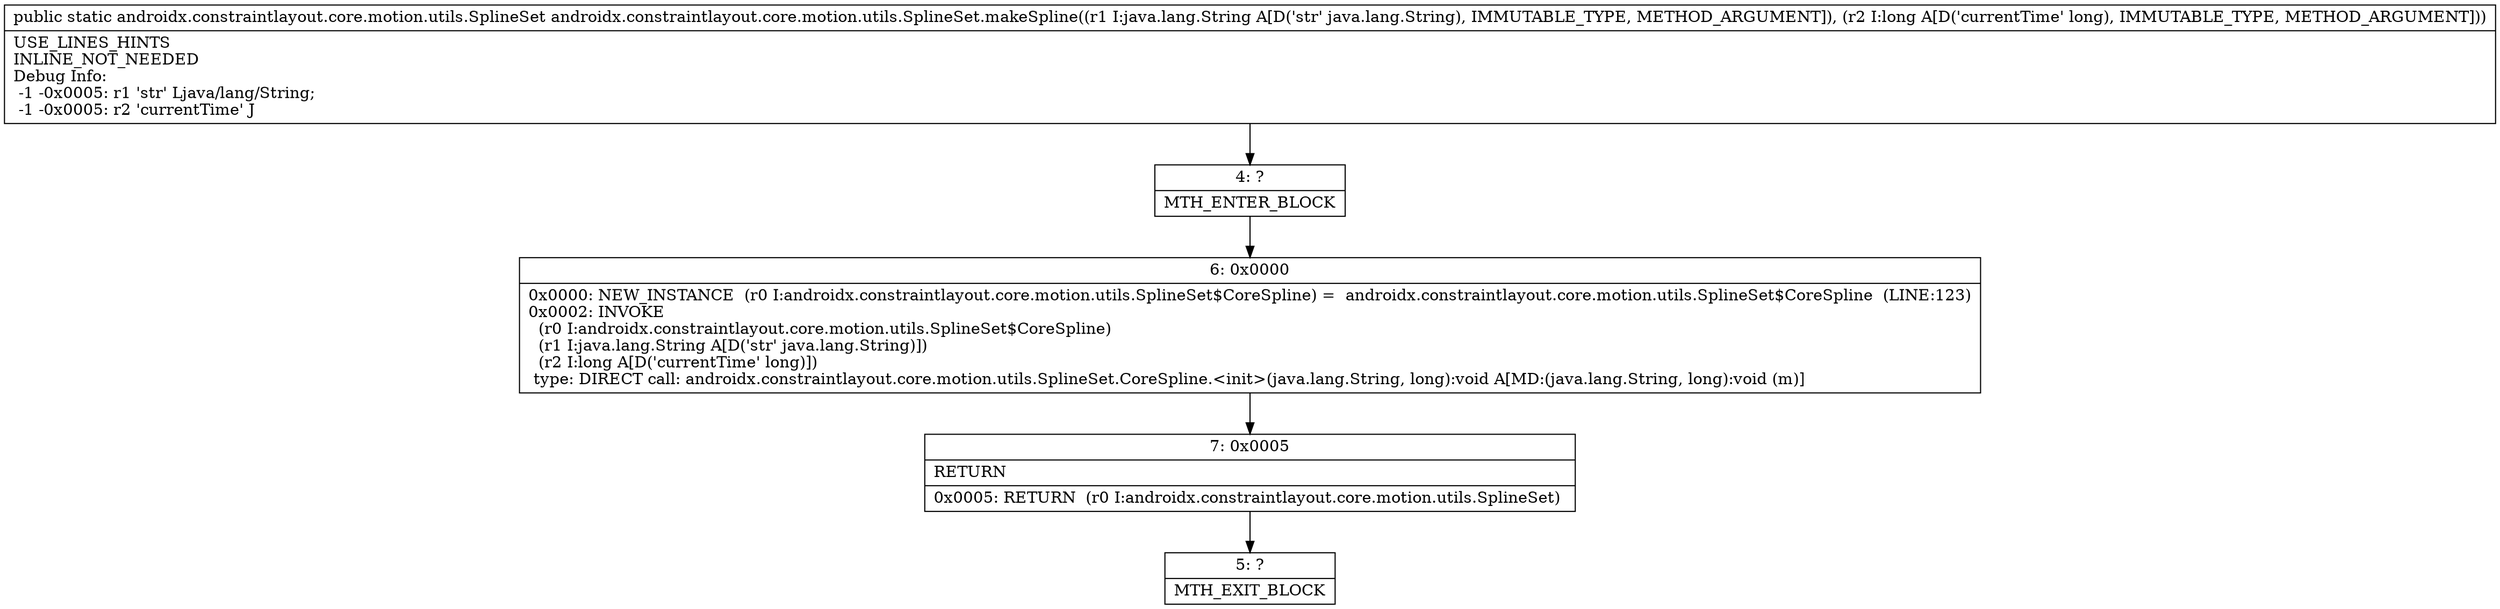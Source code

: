 digraph "CFG forandroidx.constraintlayout.core.motion.utils.SplineSet.makeSpline(Ljava\/lang\/String;J)Landroidx\/constraintlayout\/core\/motion\/utils\/SplineSet;" {
Node_4 [shape=record,label="{4\:\ ?|MTH_ENTER_BLOCK\l}"];
Node_6 [shape=record,label="{6\:\ 0x0000|0x0000: NEW_INSTANCE  (r0 I:androidx.constraintlayout.core.motion.utils.SplineSet$CoreSpline) =  androidx.constraintlayout.core.motion.utils.SplineSet$CoreSpline  (LINE:123)\l0x0002: INVOKE  \l  (r0 I:androidx.constraintlayout.core.motion.utils.SplineSet$CoreSpline)\l  (r1 I:java.lang.String A[D('str' java.lang.String)])\l  (r2 I:long A[D('currentTime' long)])\l type: DIRECT call: androidx.constraintlayout.core.motion.utils.SplineSet.CoreSpline.\<init\>(java.lang.String, long):void A[MD:(java.lang.String, long):void (m)]\l}"];
Node_7 [shape=record,label="{7\:\ 0x0005|RETURN\l|0x0005: RETURN  (r0 I:androidx.constraintlayout.core.motion.utils.SplineSet) \l}"];
Node_5 [shape=record,label="{5\:\ ?|MTH_EXIT_BLOCK\l}"];
MethodNode[shape=record,label="{public static androidx.constraintlayout.core.motion.utils.SplineSet androidx.constraintlayout.core.motion.utils.SplineSet.makeSpline((r1 I:java.lang.String A[D('str' java.lang.String), IMMUTABLE_TYPE, METHOD_ARGUMENT]), (r2 I:long A[D('currentTime' long), IMMUTABLE_TYPE, METHOD_ARGUMENT]))  | USE_LINES_HINTS\lINLINE_NOT_NEEDED\lDebug Info:\l  \-1 \-0x0005: r1 'str' Ljava\/lang\/String;\l  \-1 \-0x0005: r2 'currentTime' J\l}"];
MethodNode -> Node_4;Node_4 -> Node_6;
Node_6 -> Node_7;
Node_7 -> Node_5;
}

